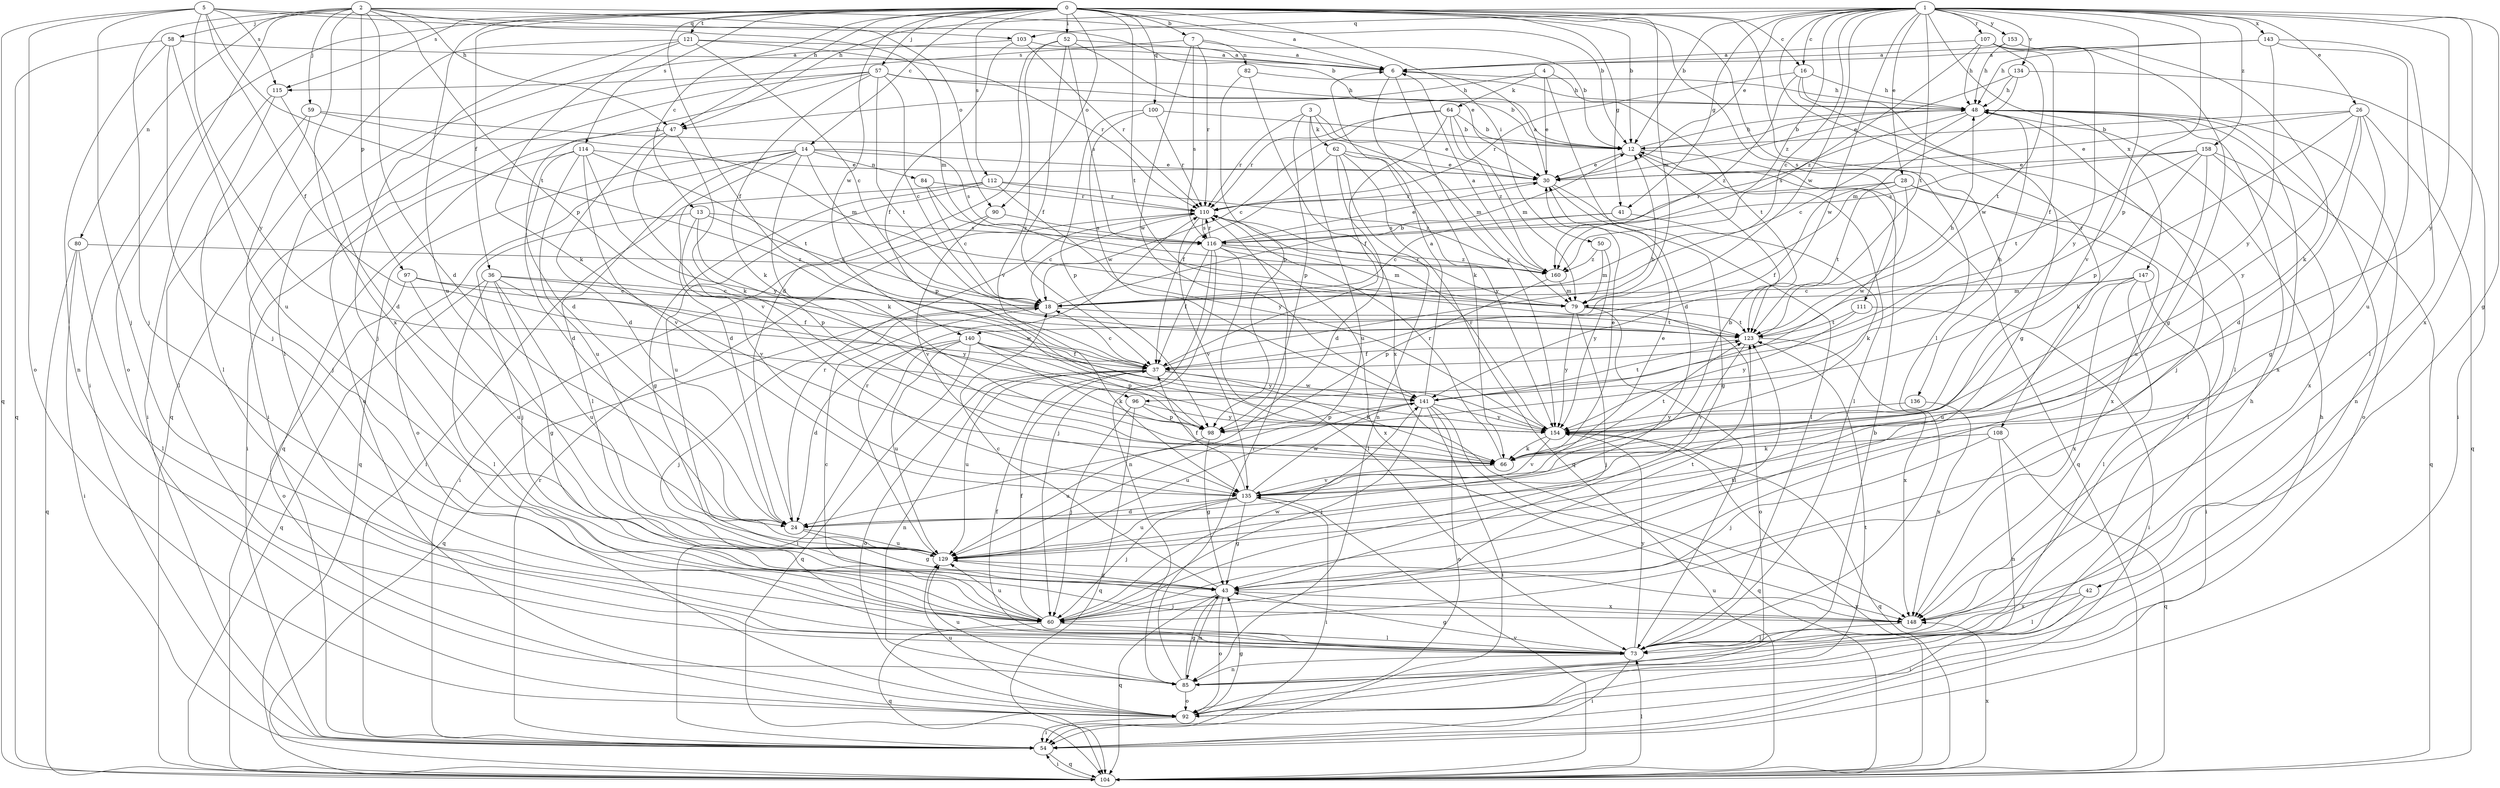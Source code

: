 strict digraph  {
0;
1;
2;
3;
4;
5;
6;
7;
12;
13;
14;
16;
18;
24;
26;
28;
30;
36;
37;
41;
42;
43;
47;
48;
50;
52;
54;
57;
58;
59;
60;
62;
64;
66;
73;
79;
80;
82;
84;
85;
90;
92;
96;
97;
98;
100;
103;
104;
107;
108;
110;
111;
112;
114;
115;
116;
121;
123;
129;
134;
135;
136;
140;
141;
143;
147;
148;
153;
154;
158;
160;
0 -> 6  [label=a];
0 -> 7  [label=b];
0 -> 12  [label=b];
0 -> 13  [label=c];
0 -> 14  [label=c];
0 -> 16  [label=c];
0 -> 36  [label=f];
0 -> 37  [label=f];
0 -> 41  [label=g];
0 -> 47  [label=h];
0 -> 50  [label=i];
0 -> 52  [label=i];
0 -> 54  [label=i];
0 -> 57  [label=j];
0 -> 73  [label=l];
0 -> 79  [label=m];
0 -> 90  [label=o];
0 -> 100  [label=q];
0 -> 111  [label=s];
0 -> 112  [label=s];
0 -> 114  [label=s];
0 -> 115  [label=s];
0 -> 121  [label=t];
0 -> 123  [label=t];
0 -> 129  [label=u];
0 -> 136  [label=w];
0 -> 140  [label=w];
1 -> 12  [label=b];
1 -> 16  [label=c];
1 -> 18  [label=c];
1 -> 26  [label=e];
1 -> 28  [label=e];
1 -> 30  [label=e];
1 -> 41  [label=g];
1 -> 42  [label=g];
1 -> 47  [label=h];
1 -> 96  [label=p];
1 -> 103  [label=q];
1 -> 107  [label=r];
1 -> 108  [label=r];
1 -> 123  [label=t];
1 -> 134  [label=v];
1 -> 135  [label=v];
1 -> 140  [label=w];
1 -> 141  [label=w];
1 -> 143  [label=x];
1 -> 147  [label=x];
1 -> 148  [label=x];
1 -> 153  [label=y];
1 -> 154  [label=y];
1 -> 158  [label=z];
1 -> 160  [label=z];
2 -> 12  [label=b];
2 -> 24  [label=d];
2 -> 47  [label=h];
2 -> 58  [label=j];
2 -> 59  [label=j];
2 -> 60  [label=j];
2 -> 79  [label=m];
2 -> 80  [label=n];
2 -> 90  [label=o];
2 -> 92  [label=o];
2 -> 96  [label=p];
2 -> 97  [label=p];
2 -> 148  [label=x];
3 -> 30  [label=e];
3 -> 62  [label=k];
3 -> 79  [label=m];
3 -> 98  [label=p];
3 -> 110  [label=r];
3 -> 129  [label=u];
4 -> 24  [label=d];
4 -> 30  [label=e];
4 -> 47  [label=h];
4 -> 64  [label=k];
4 -> 123  [label=t];
5 -> 12  [label=b];
5 -> 37  [label=f];
5 -> 60  [label=j];
5 -> 92  [label=o];
5 -> 103  [label=q];
5 -> 104  [label=q];
5 -> 115  [label=s];
5 -> 123  [label=t];
5 -> 154  [label=y];
6 -> 48  [label=h];
6 -> 66  [label=k];
6 -> 154  [label=y];
7 -> 12  [label=b];
7 -> 82  [label=n];
7 -> 110  [label=r];
7 -> 115  [label=s];
7 -> 116  [label=s];
7 -> 141  [label=w];
12 -> 30  [label=e];
12 -> 48  [label=h];
12 -> 73  [label=l];
12 -> 104  [label=q];
13 -> 18  [label=c];
13 -> 60  [label=j];
13 -> 98  [label=p];
13 -> 116  [label=s];
13 -> 135  [label=v];
14 -> 24  [label=d];
14 -> 30  [label=e];
14 -> 66  [label=k];
14 -> 73  [label=l];
14 -> 84  [label=n];
14 -> 92  [label=o];
14 -> 98  [label=p];
14 -> 104  [label=q];
14 -> 116  [label=s];
16 -> 43  [label=g];
16 -> 48  [label=h];
16 -> 73  [label=l];
16 -> 110  [label=r];
16 -> 160  [label=z];
18 -> 12  [label=b];
18 -> 60  [label=j];
18 -> 104  [label=q];
18 -> 123  [label=t];
24 -> 43  [label=g];
24 -> 110  [label=r];
24 -> 129  [label=u];
26 -> 12  [label=b];
26 -> 24  [label=d];
26 -> 30  [label=e];
26 -> 43  [label=g];
26 -> 98  [label=p];
26 -> 104  [label=q];
26 -> 154  [label=y];
28 -> 37  [label=f];
28 -> 73  [label=l];
28 -> 110  [label=r];
28 -> 123  [label=t];
28 -> 141  [label=w];
28 -> 148  [label=x];
30 -> 6  [label=a];
30 -> 43  [label=g];
30 -> 73  [label=l];
30 -> 110  [label=r];
36 -> 18  [label=c];
36 -> 43  [label=g];
36 -> 73  [label=l];
36 -> 104  [label=q];
36 -> 129  [label=u];
36 -> 141  [label=w];
36 -> 154  [label=y];
37 -> 12  [label=b];
37 -> 18  [label=c];
37 -> 66  [label=k];
37 -> 85  [label=n];
37 -> 92  [label=o];
37 -> 129  [label=u];
37 -> 141  [label=w];
41 -> 18  [label=c];
41 -> 66  [label=k];
41 -> 116  [label=s];
42 -> 54  [label=i];
42 -> 73  [label=l];
42 -> 148  [label=x];
43 -> 18  [label=c];
43 -> 60  [label=j];
43 -> 85  [label=n];
43 -> 92  [label=o];
43 -> 104  [label=q];
43 -> 123  [label=t];
43 -> 148  [label=x];
47 -> 24  [label=d];
47 -> 66  [label=k];
47 -> 104  [label=q];
47 -> 135  [label=v];
48 -> 12  [label=b];
48 -> 18  [label=c];
48 -> 60  [label=j];
48 -> 85  [label=n];
48 -> 92  [label=o];
48 -> 116  [label=s];
48 -> 148  [label=x];
50 -> 79  [label=m];
50 -> 154  [label=y];
50 -> 160  [label=z];
52 -> 6  [label=a];
52 -> 24  [label=d];
52 -> 30  [label=e];
52 -> 37  [label=f];
52 -> 116  [label=s];
52 -> 135  [label=v];
54 -> 104  [label=q];
54 -> 110  [label=r];
57 -> 12  [label=b];
57 -> 18  [label=c];
57 -> 24  [label=d];
57 -> 48  [label=h];
57 -> 54  [label=i];
57 -> 66  [label=k];
57 -> 92  [label=o];
57 -> 123  [label=t];
58 -> 6  [label=a];
58 -> 60  [label=j];
58 -> 85  [label=n];
58 -> 104  [label=q];
58 -> 129  [label=u];
59 -> 12  [label=b];
59 -> 60  [label=j];
59 -> 73  [label=l];
59 -> 79  [label=m];
60 -> 37  [label=f];
60 -> 73  [label=l];
60 -> 104  [label=q];
60 -> 123  [label=t];
60 -> 129  [label=u];
60 -> 141  [label=w];
62 -> 24  [label=d];
62 -> 30  [label=e];
62 -> 37  [label=f];
62 -> 85  [label=n];
62 -> 104  [label=q];
62 -> 154  [label=y];
64 -> 12  [label=b];
64 -> 18  [label=c];
64 -> 37  [label=f];
64 -> 79  [label=m];
64 -> 110  [label=r];
64 -> 160  [label=z];
66 -> 30  [label=e];
66 -> 110  [label=r];
66 -> 123  [label=t];
66 -> 135  [label=v];
73 -> 37  [label=f];
73 -> 43  [label=g];
73 -> 54  [label=i];
73 -> 85  [label=n];
73 -> 154  [label=y];
79 -> 60  [label=j];
79 -> 73  [label=l];
79 -> 92  [label=o];
79 -> 110  [label=r];
79 -> 123  [label=t];
79 -> 154  [label=y];
80 -> 54  [label=i];
80 -> 73  [label=l];
80 -> 104  [label=q];
80 -> 160  [label=z];
82 -> 48  [label=h];
82 -> 98  [label=p];
82 -> 148  [label=x];
84 -> 18  [label=c];
84 -> 110  [label=r];
84 -> 160  [label=z];
85 -> 43  [label=g];
85 -> 48  [label=h];
85 -> 92  [label=o];
85 -> 110  [label=r];
85 -> 129  [label=u];
90 -> 54  [label=i];
90 -> 116  [label=s];
90 -> 135  [label=v];
92 -> 12  [label=b];
92 -> 43  [label=g];
92 -> 48  [label=h];
92 -> 54  [label=i];
92 -> 123  [label=t];
92 -> 129  [label=u];
96 -> 60  [label=j];
96 -> 98  [label=p];
96 -> 104  [label=q];
96 -> 154  [label=y];
97 -> 18  [label=c];
97 -> 37  [label=f];
97 -> 92  [label=o];
97 -> 129  [label=u];
98 -> 43  [label=g];
98 -> 129  [label=u];
100 -> 12  [label=b];
100 -> 98  [label=p];
100 -> 110  [label=r];
100 -> 141  [label=w];
103 -> 6  [label=a];
103 -> 37  [label=f];
103 -> 73  [label=l];
103 -> 110  [label=r];
104 -> 54  [label=i];
104 -> 73  [label=l];
104 -> 135  [label=v];
104 -> 148  [label=x];
104 -> 154  [label=y];
107 -> 6  [label=a];
107 -> 37  [label=f];
107 -> 43  [label=g];
107 -> 48  [label=h];
107 -> 123  [label=t];
107 -> 154  [label=y];
107 -> 160  [label=z];
108 -> 60  [label=j];
108 -> 66  [label=k];
108 -> 85  [label=n];
108 -> 104  [label=q];
110 -> 18  [label=c];
110 -> 116  [label=s];
110 -> 135  [label=v];
111 -> 54  [label=i];
111 -> 123  [label=t];
111 -> 154  [label=y];
112 -> 43  [label=g];
112 -> 54  [label=i];
112 -> 110  [label=r];
112 -> 129  [label=u];
112 -> 154  [label=y];
112 -> 160  [label=z];
114 -> 24  [label=d];
114 -> 30  [label=e];
114 -> 54  [label=i];
114 -> 123  [label=t];
114 -> 129  [label=u];
114 -> 135  [label=v];
114 -> 154  [label=y];
115 -> 24  [label=d];
115 -> 54  [label=i];
115 -> 73  [label=l];
116 -> 30  [label=e];
116 -> 37  [label=f];
116 -> 60  [label=j];
116 -> 73  [label=l];
116 -> 79  [label=m];
116 -> 85  [label=n];
116 -> 110  [label=r];
116 -> 148  [label=x];
116 -> 160  [label=z];
121 -> 6  [label=a];
121 -> 18  [label=c];
121 -> 60  [label=j];
121 -> 66  [label=k];
121 -> 104  [label=q];
121 -> 110  [label=r];
123 -> 37  [label=f];
123 -> 48  [label=h];
123 -> 135  [label=v];
123 -> 148  [label=x];
129 -> 43  [label=g];
129 -> 110  [label=r];
134 -> 30  [label=e];
134 -> 48  [label=h];
134 -> 54  [label=i];
134 -> 79  [label=m];
135 -> 12  [label=b];
135 -> 24  [label=d];
135 -> 30  [label=e];
135 -> 37  [label=f];
135 -> 43  [label=g];
135 -> 54  [label=i];
135 -> 60  [label=j];
135 -> 129  [label=u];
135 -> 141  [label=w];
136 -> 148  [label=x];
136 -> 154  [label=y];
140 -> 24  [label=d];
140 -> 37  [label=f];
140 -> 54  [label=i];
140 -> 66  [label=k];
140 -> 98  [label=p];
140 -> 104  [label=q];
140 -> 129  [label=u];
140 -> 154  [label=y];
141 -> 6  [label=a];
141 -> 48  [label=h];
141 -> 54  [label=i];
141 -> 60  [label=j];
141 -> 92  [label=o];
141 -> 98  [label=p];
141 -> 104  [label=q];
141 -> 123  [label=t];
141 -> 129  [label=u];
141 -> 154  [label=y];
143 -> 6  [label=a];
143 -> 48  [label=h];
143 -> 73  [label=l];
143 -> 129  [label=u];
143 -> 154  [label=y];
147 -> 18  [label=c];
147 -> 54  [label=i];
147 -> 73  [label=l];
147 -> 79  [label=m];
147 -> 129  [label=u];
147 -> 148  [label=x];
148 -> 18  [label=c];
148 -> 73  [label=l];
148 -> 129  [label=u];
153 -> 6  [label=a];
153 -> 48  [label=h];
153 -> 66  [label=k];
154 -> 66  [label=k];
154 -> 104  [label=q];
154 -> 110  [label=r];
154 -> 135  [label=v];
158 -> 30  [label=e];
158 -> 66  [label=k];
158 -> 104  [label=q];
158 -> 116  [label=s];
158 -> 123  [label=t];
158 -> 129  [label=u];
158 -> 148  [label=x];
160 -> 6  [label=a];
160 -> 79  [label=m];
160 -> 98  [label=p];
}
